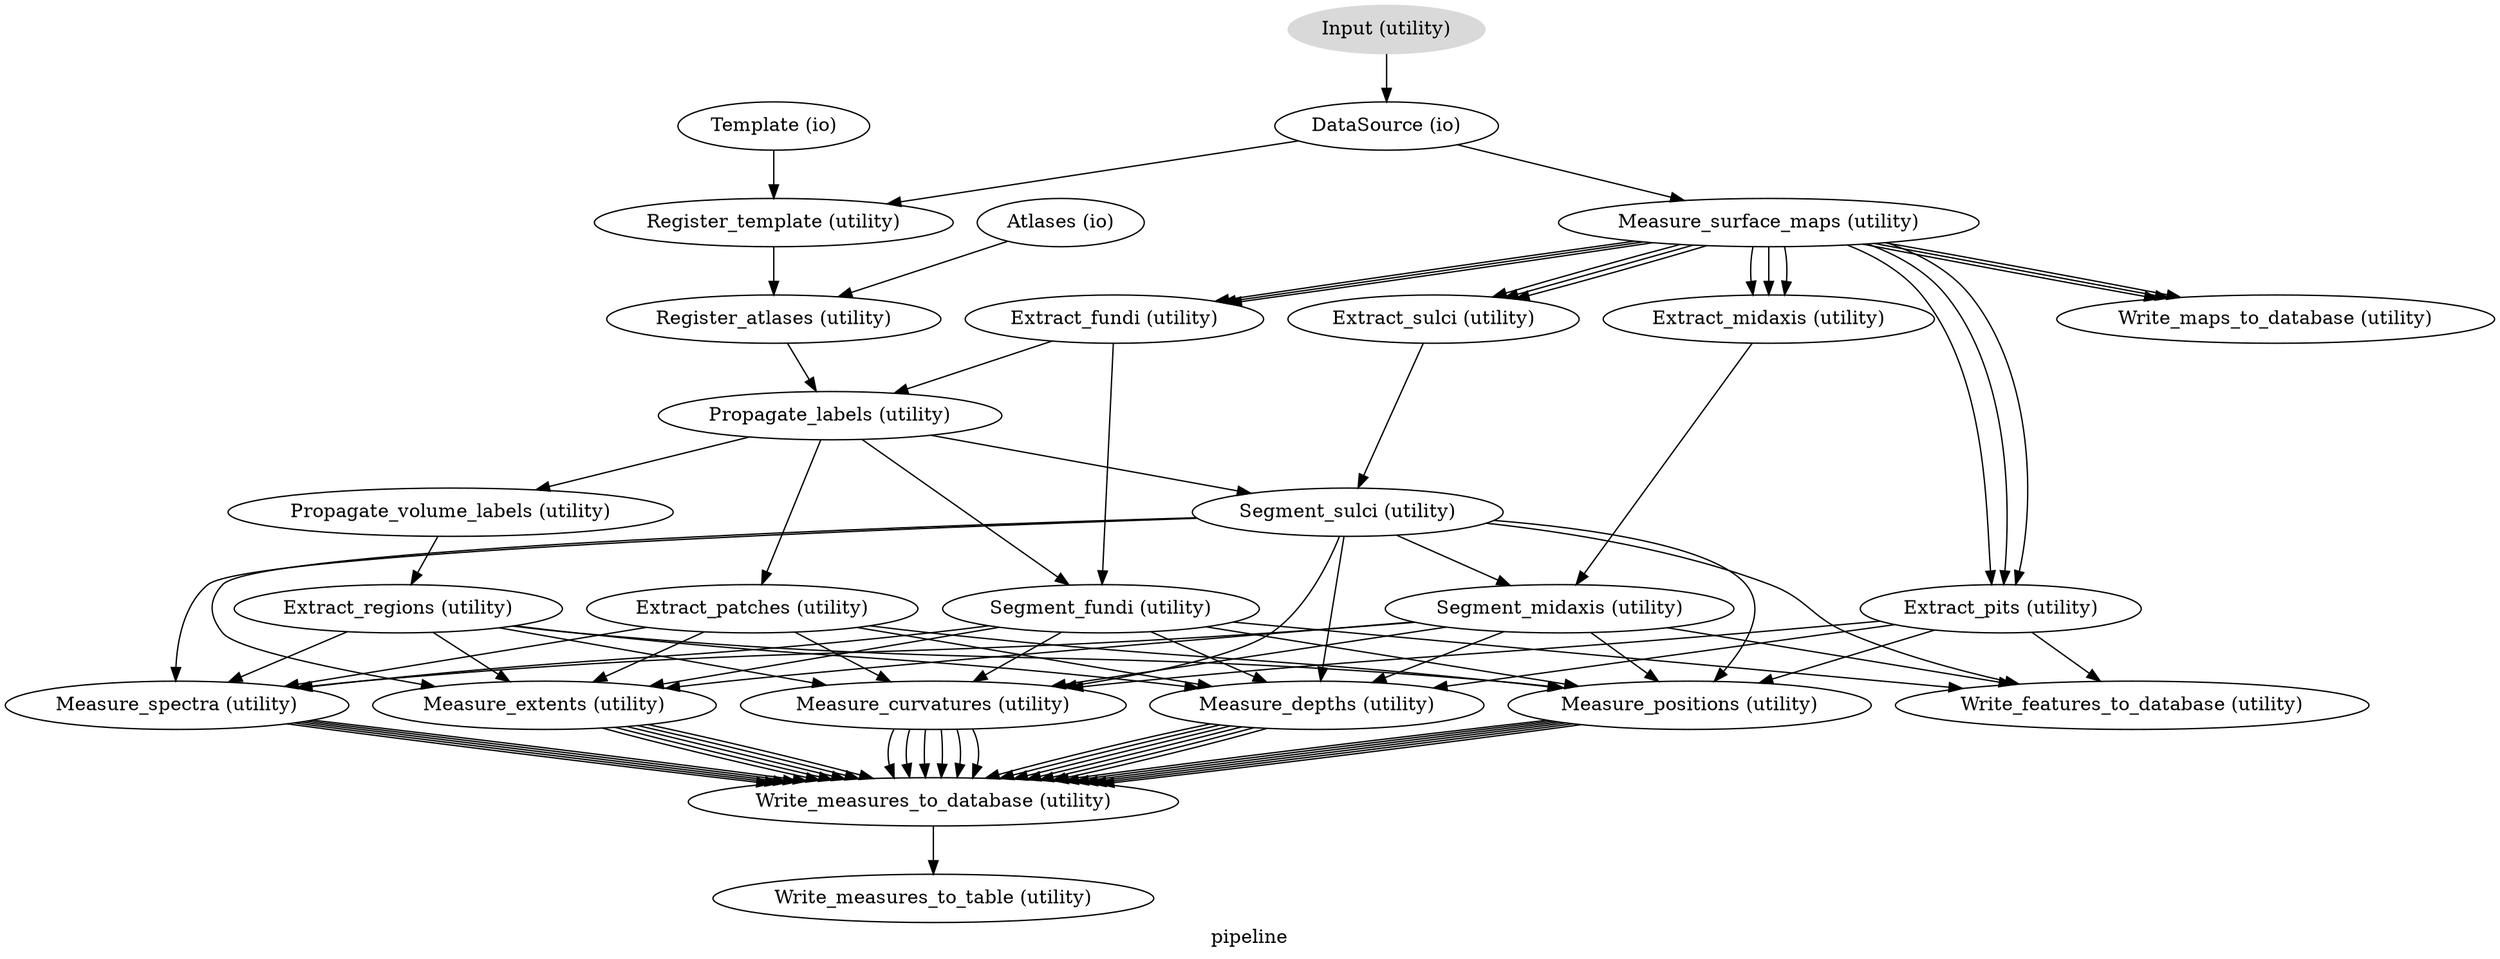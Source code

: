 digraph pipeline{
  label="pipeline";
  pipeline_Template[label="Template (io)"];
  pipeline_Atlases[label="Atlases (io)"];
  pipeline_Input[label="Input (utility)", style=filled, colorscheme=greys7 color=2];
  pipeline_DataSource[label="DataSource (io)"];
  pipeline_Register_template[label="Register_template (utility)"];
  pipeline_Register_atlases[label="Register_atlases (utility)"];
  pipeline_Measure_surface_maps[label="Measure_surface_maps (utility)"];
  pipeline_Extract_pits[label="Extract_pits (utility)"];
  pipeline_Extract_sulci[label="Extract_sulci (utility)"];
  pipeline_Extract_fundi[label="Extract_fundi (utility)"];
  pipeline_Propagate_labels[label="Propagate_labels (utility)"];
  pipeline_Propagate_volume_labels[label="Propagate_volume_labels (utility)"];
  pipeline_Extract_regions[label="Extract_regions (utility)"];
  pipeline_Segment_sulci[label="Segment_sulci (utility)"];
  pipeline_Extract_patches[label="Extract_patches (utility)"];
  pipeline_Segment_fundi[label="Segment_fundi (utility)"];
  pipeline_Write_maps_to_database[label="Write_maps_to_database (utility)"];
  pipeline_Extract_midaxis[label="Extract_midaxis (utility)"];
  pipeline_Segment_midaxis[label="Segment_midaxis (utility)"];
  pipeline_Measure_depths[label="Measure_depths (utility)"];
  pipeline_Measure_positions[label="Measure_positions (utility)"];
  pipeline_Write_features_to_database[label="Write_features_to_database (utility)"];
  pipeline_Measure_extents[label="Measure_extents (utility)"];
  pipeline_Measure_spectra[label="Measure_spectra (utility)"];
  pipeline_Measure_curvatures[label="Measure_curvatures (utility)"];
  pipeline_Write_measures_to_database[label="Write_measures_to_database (utility)"];
  pipeline_Write_measures_to_table[label="Write_measures_to_table (utility)"];
  pipeline_Template -> pipeline_Register_template;
  pipeline_Atlases -> pipeline_Register_atlases;
  pipeline_Input -> pipeline_DataSource;
  pipeline_DataSource -> pipeline_Measure_surface_maps;
  pipeline_DataSource -> pipeline_Register_template;
  pipeline_Register_template -> pipeline_Register_atlases;
  pipeline_Register_atlases -> pipeline_Propagate_labels;
  pipeline_Measure_surface_maps -> pipeline_Extract_pits;
  pipeline_Measure_surface_maps -> pipeline_Extract_pits;
  pipeline_Measure_surface_maps -> pipeline_Extract_pits;
  pipeline_Measure_surface_maps -> pipeline_Extract_sulci;
  pipeline_Measure_surface_maps -> pipeline_Extract_sulci;
  pipeline_Measure_surface_maps -> pipeline_Extract_sulci;
  pipeline_Measure_surface_maps -> pipeline_Write_maps_to_database;
  pipeline_Measure_surface_maps -> pipeline_Write_maps_to_database;
  pipeline_Measure_surface_maps -> pipeline_Write_maps_to_database;
  pipeline_Measure_surface_maps -> pipeline_Extract_midaxis;
  pipeline_Measure_surface_maps -> pipeline_Extract_midaxis;
  pipeline_Measure_surface_maps -> pipeline_Extract_midaxis;
  pipeline_Measure_surface_maps -> pipeline_Extract_fundi;
  pipeline_Measure_surface_maps -> pipeline_Extract_fundi;
  pipeline_Measure_surface_maps -> pipeline_Extract_fundi;
  pipeline_Extract_pits -> pipeline_Measure_positions;
  pipeline_Extract_pits -> pipeline_Write_features_to_database;
  pipeline_Extract_pits -> pipeline_Measure_depths;
  pipeline_Extract_pits -> pipeline_Measure_curvatures;
  pipeline_Extract_sulci -> pipeline_Segment_sulci;
  pipeline_Extract_fundi -> pipeline_Segment_fundi;
  pipeline_Extract_fundi -> pipeline_Propagate_labels;
  pipeline_Propagate_labels -> pipeline_Propagate_volume_labels;
  pipeline_Propagate_labels -> pipeline_Segment_sulci;
  pipeline_Propagate_labels -> pipeline_Segment_fundi;
  pipeline_Propagate_labels -> pipeline_Extract_patches;
  pipeline_Propagate_volume_labels -> pipeline_Extract_regions;
  pipeline_Extract_regions -> pipeline_Measure_spectra;
  pipeline_Extract_regions -> pipeline_Measure_positions;
  pipeline_Extract_regions -> pipeline_Measure_extents;
  pipeline_Extract_regions -> pipeline_Measure_curvatures;
  pipeline_Extract_regions -> pipeline_Measure_depths;
  pipeline_Segment_sulci -> pipeline_Measure_curvatures;
  pipeline_Segment_sulci -> pipeline_Measure_depths;
  pipeline_Segment_sulci -> pipeline_Measure_spectra;
  pipeline_Segment_sulci -> pipeline_Segment_midaxis;
  pipeline_Segment_sulci -> pipeline_Measure_positions;
  pipeline_Segment_sulci -> pipeline_Write_features_to_database;
  pipeline_Segment_sulci -> pipeline_Measure_extents;
  pipeline_Extract_patches -> pipeline_Measure_spectra;
  pipeline_Extract_patches -> pipeline_Measure_positions;
  pipeline_Extract_patches -> pipeline_Measure_extents;
  pipeline_Extract_patches -> pipeline_Measure_curvatures;
  pipeline_Extract_patches -> pipeline_Measure_depths;
  pipeline_Segment_fundi -> pipeline_Measure_curvatures;
  pipeline_Segment_fundi -> pipeline_Measure_depths;
  pipeline_Segment_fundi -> pipeline_Measure_spectra;
  pipeline_Segment_fundi -> pipeline_Measure_positions;
  pipeline_Segment_fundi -> pipeline_Write_features_to_database;
  pipeline_Segment_fundi -> pipeline_Measure_extents;
  pipeline_Extract_midaxis -> pipeline_Segment_midaxis;
  pipeline_Segment_midaxis -> pipeline_Measure_curvatures;
  pipeline_Segment_midaxis -> pipeline_Measure_depths;
  pipeline_Segment_midaxis -> pipeline_Measure_spectra;
  pipeline_Segment_midaxis -> pipeline_Measure_positions;
  pipeline_Segment_midaxis -> pipeline_Write_features_to_database;
  pipeline_Segment_midaxis -> pipeline_Measure_extents;
  pipeline_Measure_depths -> pipeline_Write_measures_to_database;
  pipeline_Measure_depths -> pipeline_Write_measures_to_database;
  pipeline_Measure_depths -> pipeline_Write_measures_to_database;
  pipeline_Measure_depths -> pipeline_Write_measures_to_database;
  pipeline_Measure_depths -> pipeline_Write_measures_to_database;
  pipeline_Measure_depths -> pipeline_Write_measures_to_database;
  pipeline_Measure_positions -> pipeline_Write_measures_to_database;
  pipeline_Measure_positions -> pipeline_Write_measures_to_database;
  pipeline_Measure_positions -> pipeline_Write_measures_to_database;
  pipeline_Measure_positions -> pipeline_Write_measures_to_database;
  pipeline_Measure_positions -> pipeline_Write_measures_to_database;
  pipeline_Measure_positions -> pipeline_Write_measures_to_database;
  pipeline_Measure_extents -> pipeline_Write_measures_to_database;
  pipeline_Measure_extents -> pipeline_Write_measures_to_database;
  pipeline_Measure_extents -> pipeline_Write_measures_to_database;
  pipeline_Measure_extents -> pipeline_Write_measures_to_database;
  pipeline_Measure_extents -> pipeline_Write_measures_to_database;
  pipeline_Measure_spectra -> pipeline_Write_measures_to_database;
  pipeline_Measure_spectra -> pipeline_Write_measures_to_database;
  pipeline_Measure_spectra -> pipeline_Write_measures_to_database;
  pipeline_Measure_spectra -> pipeline_Write_measures_to_database;
  pipeline_Measure_spectra -> pipeline_Write_measures_to_database;
  pipeline_Measure_curvatures -> pipeline_Write_measures_to_database;
  pipeline_Measure_curvatures -> pipeline_Write_measures_to_database;
  pipeline_Measure_curvatures -> pipeline_Write_measures_to_database;
  pipeline_Measure_curvatures -> pipeline_Write_measures_to_database;
  pipeline_Measure_curvatures -> pipeline_Write_measures_to_database;
  pipeline_Measure_curvatures -> pipeline_Write_measures_to_database;
  pipeline_Write_measures_to_database -> pipeline_Write_measures_to_table;
}
